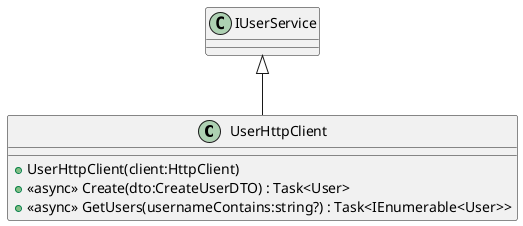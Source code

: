 @startuml
class UserHttpClient {
    + UserHttpClient(client:HttpClient)
    + <<async>> Create(dto:CreateUserDTO) : Task<User>
    + <<async>> GetUsers(usernameContains:string?) : Task<IEnumerable<User>>
}
IUserService <|-- UserHttpClient
@enduml
